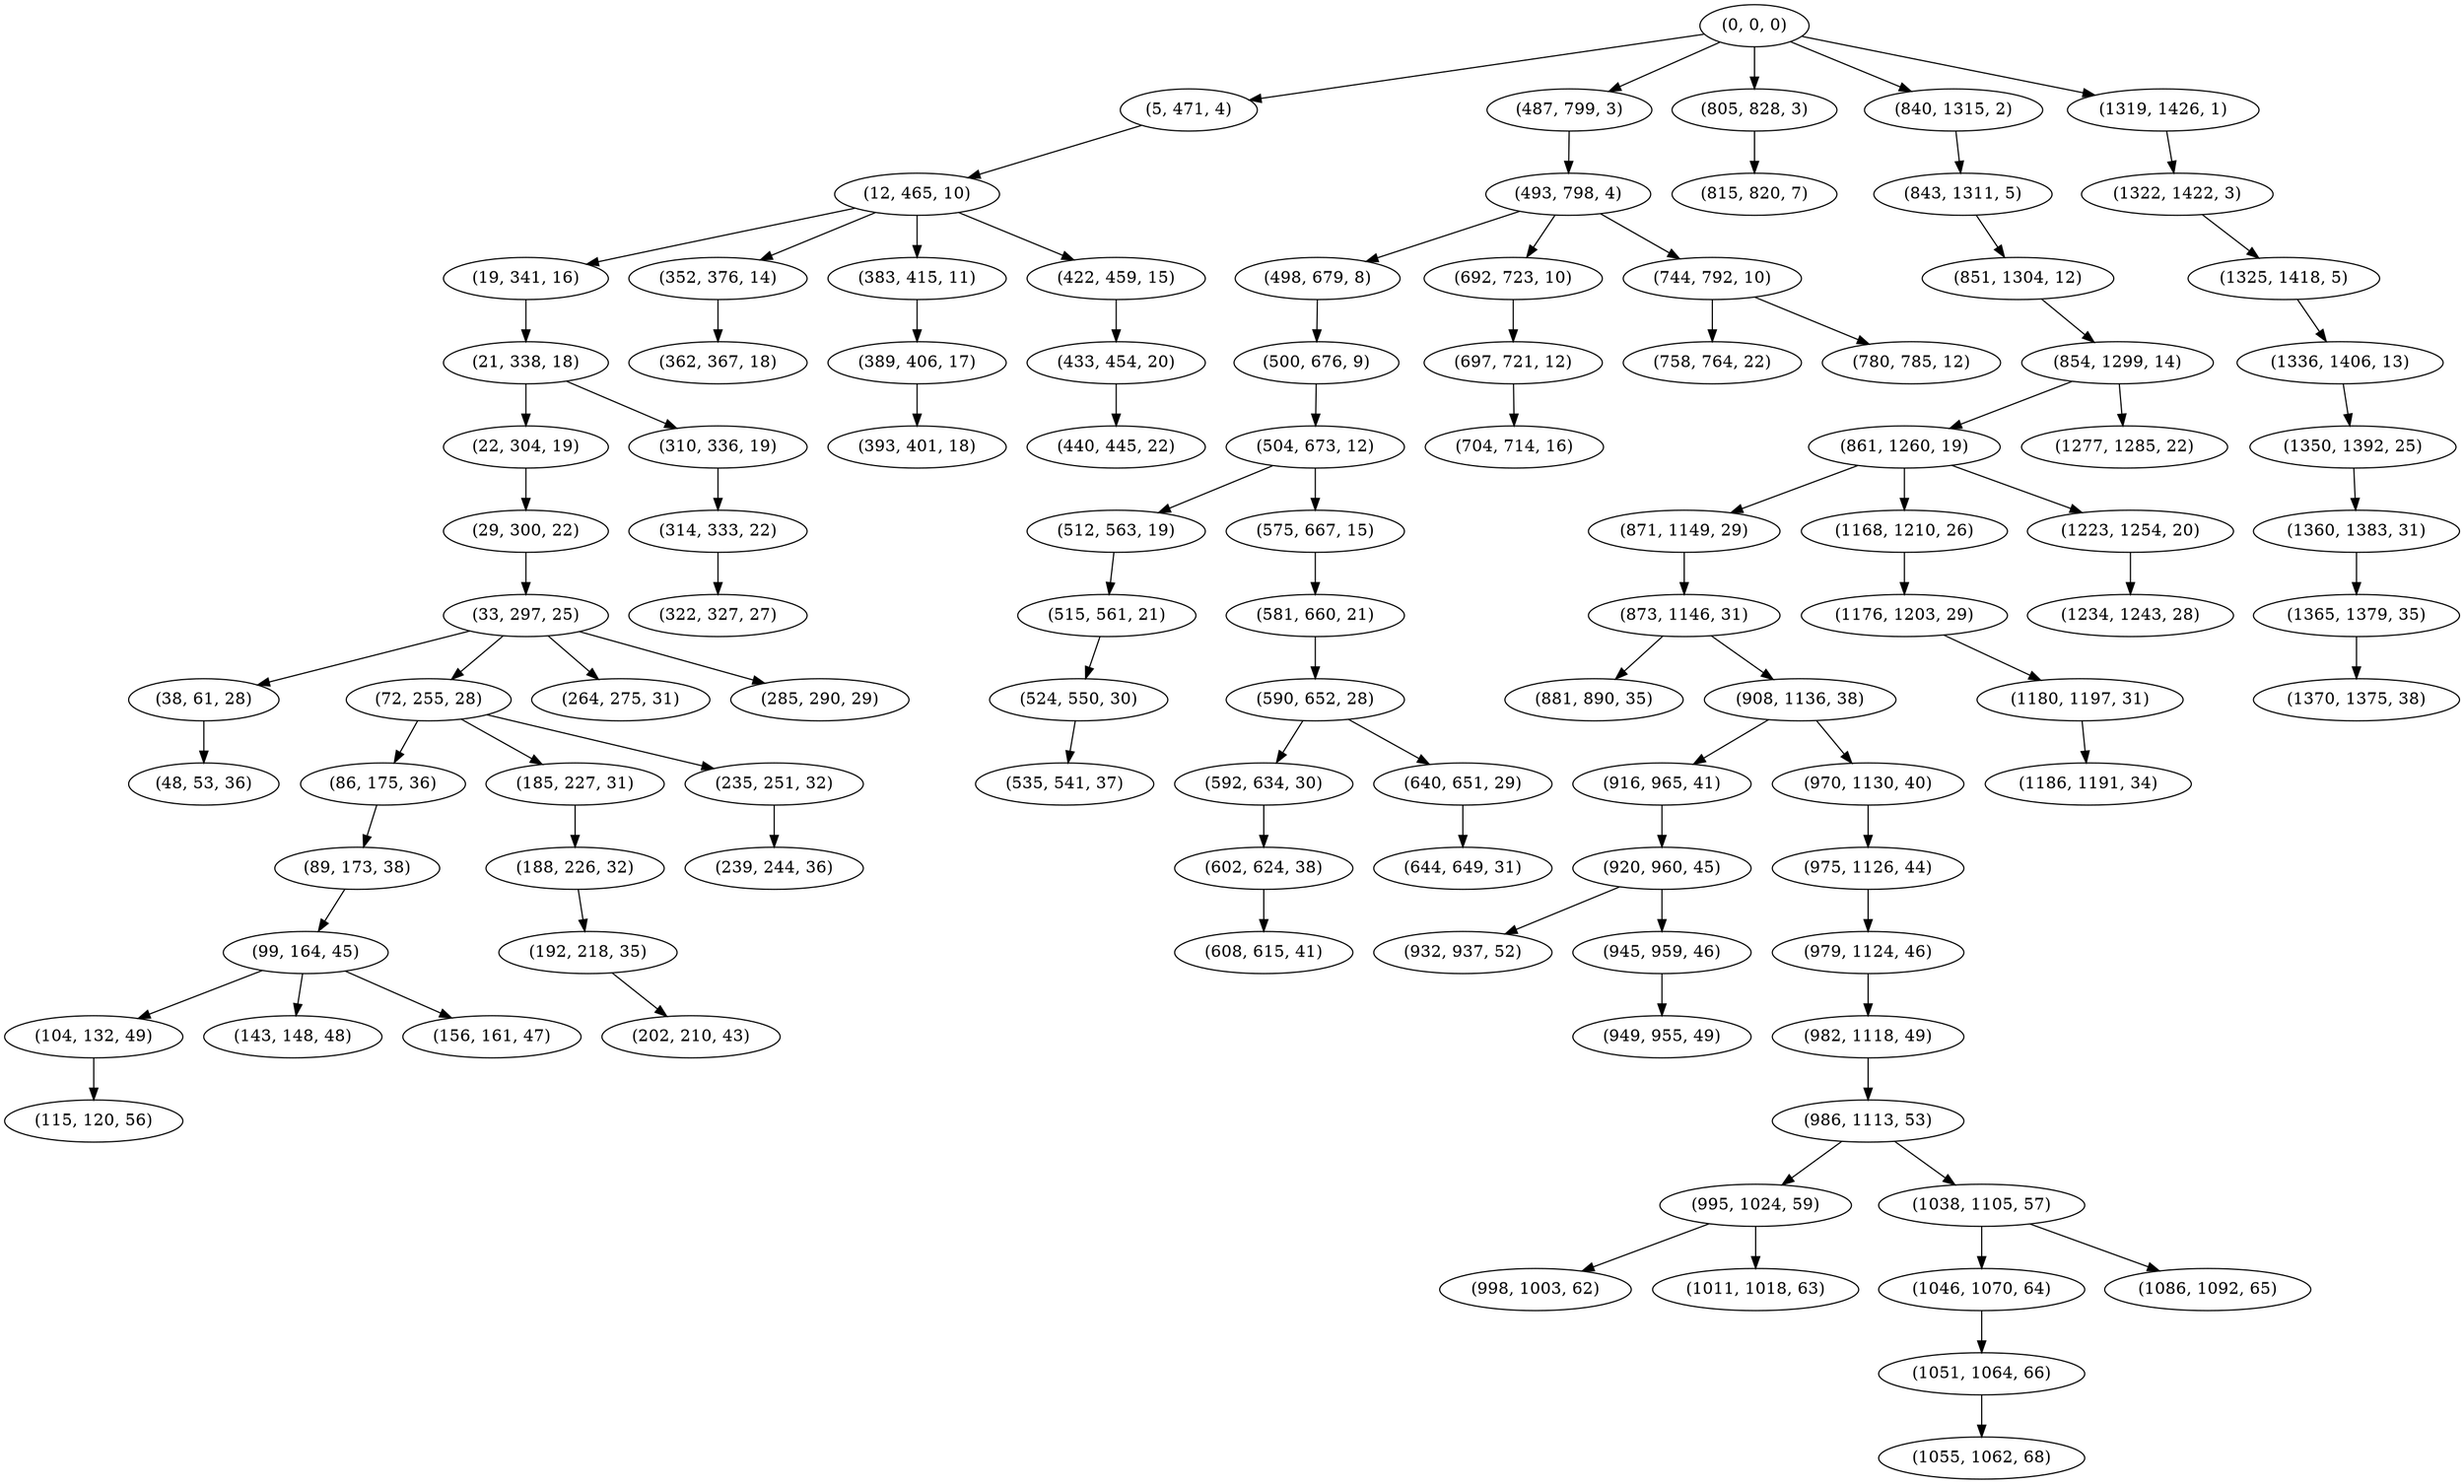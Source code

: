 digraph tree {
    "(0, 0, 0)";
    "(5, 471, 4)";
    "(12, 465, 10)";
    "(19, 341, 16)";
    "(21, 338, 18)";
    "(22, 304, 19)";
    "(29, 300, 22)";
    "(33, 297, 25)";
    "(38, 61, 28)";
    "(48, 53, 36)";
    "(72, 255, 28)";
    "(86, 175, 36)";
    "(89, 173, 38)";
    "(99, 164, 45)";
    "(104, 132, 49)";
    "(115, 120, 56)";
    "(143, 148, 48)";
    "(156, 161, 47)";
    "(185, 227, 31)";
    "(188, 226, 32)";
    "(192, 218, 35)";
    "(202, 210, 43)";
    "(235, 251, 32)";
    "(239, 244, 36)";
    "(264, 275, 31)";
    "(285, 290, 29)";
    "(310, 336, 19)";
    "(314, 333, 22)";
    "(322, 327, 27)";
    "(352, 376, 14)";
    "(362, 367, 18)";
    "(383, 415, 11)";
    "(389, 406, 17)";
    "(393, 401, 18)";
    "(422, 459, 15)";
    "(433, 454, 20)";
    "(440, 445, 22)";
    "(487, 799, 3)";
    "(493, 798, 4)";
    "(498, 679, 8)";
    "(500, 676, 9)";
    "(504, 673, 12)";
    "(512, 563, 19)";
    "(515, 561, 21)";
    "(524, 550, 30)";
    "(535, 541, 37)";
    "(575, 667, 15)";
    "(581, 660, 21)";
    "(590, 652, 28)";
    "(592, 634, 30)";
    "(602, 624, 38)";
    "(608, 615, 41)";
    "(640, 651, 29)";
    "(644, 649, 31)";
    "(692, 723, 10)";
    "(697, 721, 12)";
    "(704, 714, 16)";
    "(744, 792, 10)";
    "(758, 764, 22)";
    "(780, 785, 12)";
    "(805, 828, 3)";
    "(815, 820, 7)";
    "(840, 1315, 2)";
    "(843, 1311, 5)";
    "(851, 1304, 12)";
    "(854, 1299, 14)";
    "(861, 1260, 19)";
    "(871, 1149, 29)";
    "(873, 1146, 31)";
    "(881, 890, 35)";
    "(908, 1136, 38)";
    "(916, 965, 41)";
    "(920, 960, 45)";
    "(932, 937, 52)";
    "(945, 959, 46)";
    "(949, 955, 49)";
    "(970, 1130, 40)";
    "(975, 1126, 44)";
    "(979, 1124, 46)";
    "(982, 1118, 49)";
    "(986, 1113, 53)";
    "(995, 1024, 59)";
    "(998, 1003, 62)";
    "(1011, 1018, 63)";
    "(1038, 1105, 57)";
    "(1046, 1070, 64)";
    "(1051, 1064, 66)";
    "(1055, 1062, 68)";
    "(1086, 1092, 65)";
    "(1168, 1210, 26)";
    "(1176, 1203, 29)";
    "(1180, 1197, 31)";
    "(1186, 1191, 34)";
    "(1223, 1254, 20)";
    "(1234, 1243, 28)";
    "(1277, 1285, 22)";
    "(1319, 1426, 1)";
    "(1322, 1422, 3)";
    "(1325, 1418, 5)";
    "(1336, 1406, 13)";
    "(1350, 1392, 25)";
    "(1360, 1383, 31)";
    "(1365, 1379, 35)";
    "(1370, 1375, 38)";
    "(0, 0, 0)" -> "(5, 471, 4)";
    "(0, 0, 0)" -> "(487, 799, 3)";
    "(0, 0, 0)" -> "(805, 828, 3)";
    "(0, 0, 0)" -> "(840, 1315, 2)";
    "(0, 0, 0)" -> "(1319, 1426, 1)";
    "(5, 471, 4)" -> "(12, 465, 10)";
    "(12, 465, 10)" -> "(19, 341, 16)";
    "(12, 465, 10)" -> "(352, 376, 14)";
    "(12, 465, 10)" -> "(383, 415, 11)";
    "(12, 465, 10)" -> "(422, 459, 15)";
    "(19, 341, 16)" -> "(21, 338, 18)";
    "(21, 338, 18)" -> "(22, 304, 19)";
    "(21, 338, 18)" -> "(310, 336, 19)";
    "(22, 304, 19)" -> "(29, 300, 22)";
    "(29, 300, 22)" -> "(33, 297, 25)";
    "(33, 297, 25)" -> "(38, 61, 28)";
    "(33, 297, 25)" -> "(72, 255, 28)";
    "(33, 297, 25)" -> "(264, 275, 31)";
    "(33, 297, 25)" -> "(285, 290, 29)";
    "(38, 61, 28)" -> "(48, 53, 36)";
    "(72, 255, 28)" -> "(86, 175, 36)";
    "(72, 255, 28)" -> "(185, 227, 31)";
    "(72, 255, 28)" -> "(235, 251, 32)";
    "(86, 175, 36)" -> "(89, 173, 38)";
    "(89, 173, 38)" -> "(99, 164, 45)";
    "(99, 164, 45)" -> "(104, 132, 49)";
    "(99, 164, 45)" -> "(143, 148, 48)";
    "(99, 164, 45)" -> "(156, 161, 47)";
    "(104, 132, 49)" -> "(115, 120, 56)";
    "(185, 227, 31)" -> "(188, 226, 32)";
    "(188, 226, 32)" -> "(192, 218, 35)";
    "(192, 218, 35)" -> "(202, 210, 43)";
    "(235, 251, 32)" -> "(239, 244, 36)";
    "(310, 336, 19)" -> "(314, 333, 22)";
    "(314, 333, 22)" -> "(322, 327, 27)";
    "(352, 376, 14)" -> "(362, 367, 18)";
    "(383, 415, 11)" -> "(389, 406, 17)";
    "(389, 406, 17)" -> "(393, 401, 18)";
    "(422, 459, 15)" -> "(433, 454, 20)";
    "(433, 454, 20)" -> "(440, 445, 22)";
    "(487, 799, 3)" -> "(493, 798, 4)";
    "(493, 798, 4)" -> "(498, 679, 8)";
    "(493, 798, 4)" -> "(692, 723, 10)";
    "(493, 798, 4)" -> "(744, 792, 10)";
    "(498, 679, 8)" -> "(500, 676, 9)";
    "(500, 676, 9)" -> "(504, 673, 12)";
    "(504, 673, 12)" -> "(512, 563, 19)";
    "(504, 673, 12)" -> "(575, 667, 15)";
    "(512, 563, 19)" -> "(515, 561, 21)";
    "(515, 561, 21)" -> "(524, 550, 30)";
    "(524, 550, 30)" -> "(535, 541, 37)";
    "(575, 667, 15)" -> "(581, 660, 21)";
    "(581, 660, 21)" -> "(590, 652, 28)";
    "(590, 652, 28)" -> "(592, 634, 30)";
    "(590, 652, 28)" -> "(640, 651, 29)";
    "(592, 634, 30)" -> "(602, 624, 38)";
    "(602, 624, 38)" -> "(608, 615, 41)";
    "(640, 651, 29)" -> "(644, 649, 31)";
    "(692, 723, 10)" -> "(697, 721, 12)";
    "(697, 721, 12)" -> "(704, 714, 16)";
    "(744, 792, 10)" -> "(758, 764, 22)";
    "(744, 792, 10)" -> "(780, 785, 12)";
    "(805, 828, 3)" -> "(815, 820, 7)";
    "(840, 1315, 2)" -> "(843, 1311, 5)";
    "(843, 1311, 5)" -> "(851, 1304, 12)";
    "(851, 1304, 12)" -> "(854, 1299, 14)";
    "(854, 1299, 14)" -> "(861, 1260, 19)";
    "(854, 1299, 14)" -> "(1277, 1285, 22)";
    "(861, 1260, 19)" -> "(871, 1149, 29)";
    "(861, 1260, 19)" -> "(1168, 1210, 26)";
    "(861, 1260, 19)" -> "(1223, 1254, 20)";
    "(871, 1149, 29)" -> "(873, 1146, 31)";
    "(873, 1146, 31)" -> "(881, 890, 35)";
    "(873, 1146, 31)" -> "(908, 1136, 38)";
    "(908, 1136, 38)" -> "(916, 965, 41)";
    "(908, 1136, 38)" -> "(970, 1130, 40)";
    "(916, 965, 41)" -> "(920, 960, 45)";
    "(920, 960, 45)" -> "(932, 937, 52)";
    "(920, 960, 45)" -> "(945, 959, 46)";
    "(945, 959, 46)" -> "(949, 955, 49)";
    "(970, 1130, 40)" -> "(975, 1126, 44)";
    "(975, 1126, 44)" -> "(979, 1124, 46)";
    "(979, 1124, 46)" -> "(982, 1118, 49)";
    "(982, 1118, 49)" -> "(986, 1113, 53)";
    "(986, 1113, 53)" -> "(995, 1024, 59)";
    "(986, 1113, 53)" -> "(1038, 1105, 57)";
    "(995, 1024, 59)" -> "(998, 1003, 62)";
    "(995, 1024, 59)" -> "(1011, 1018, 63)";
    "(1038, 1105, 57)" -> "(1046, 1070, 64)";
    "(1038, 1105, 57)" -> "(1086, 1092, 65)";
    "(1046, 1070, 64)" -> "(1051, 1064, 66)";
    "(1051, 1064, 66)" -> "(1055, 1062, 68)";
    "(1168, 1210, 26)" -> "(1176, 1203, 29)";
    "(1176, 1203, 29)" -> "(1180, 1197, 31)";
    "(1180, 1197, 31)" -> "(1186, 1191, 34)";
    "(1223, 1254, 20)" -> "(1234, 1243, 28)";
    "(1319, 1426, 1)" -> "(1322, 1422, 3)";
    "(1322, 1422, 3)" -> "(1325, 1418, 5)";
    "(1325, 1418, 5)" -> "(1336, 1406, 13)";
    "(1336, 1406, 13)" -> "(1350, 1392, 25)";
    "(1350, 1392, 25)" -> "(1360, 1383, 31)";
    "(1360, 1383, 31)" -> "(1365, 1379, 35)";
    "(1365, 1379, 35)" -> "(1370, 1375, 38)";
}
